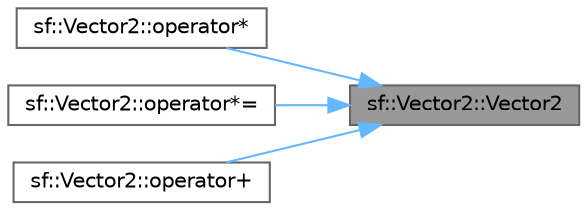 digraph "sf::Vector2::Vector2"
{
 // LATEX_PDF_SIZE
  bgcolor="transparent";
  edge [fontname=Helvetica,fontsize=10,labelfontname=Helvetica,labelfontsize=10];
  node [fontname=Helvetica,fontsize=10,shape=box,height=0.2,width=0.4];
  rankdir="RL";
  Node1 [id="Node000001",label="sf::Vector2::Vector2",height=0.2,width=0.4,color="gray40", fillcolor="grey60", style="filled", fontcolor="black",tooltip="Default constructor."];
  Node1 -> Node2 [id="edge1_Node000001_Node000002",dir="back",color="steelblue1",style="solid",tooltip=" "];
  Node2 [id="Node000002",label="sf::Vector2::operator*",height=0.2,width=0.4,color="grey40", fillcolor="white", style="filled",URL="$classsf_1_1_vector2.html#a5f48ca928995b41c89f155afe8d16b02",tooltip="Overload of binary operator *."];
  Node1 -> Node3 [id="edge2_Node000001_Node000003",dir="back",color="steelblue1",style="solid",tooltip=" "];
  Node3 [id="Node000003",label="sf::Vector2::operator*=",height=0.2,width=0.4,color="grey40", fillcolor="white", style="filled",URL="$classsf_1_1_vector2.html#abea24cb28c0d6e2957e259ba4e65d70e",tooltip="Overload of binary operator *=."];
  Node1 -> Node4 [id="edge3_Node000001_Node000004",dir="back",color="steelblue1",style="solid",tooltip=" "];
  Node4 [id="Node000004",label="sf::Vector2::operator+",height=0.2,width=0.4,color="grey40", fillcolor="white", style="filled",URL="$classsf_1_1_vector2.html#a72421239823c38a6b780c86a710ead07",tooltip="Overload of binary operator +."];
}
